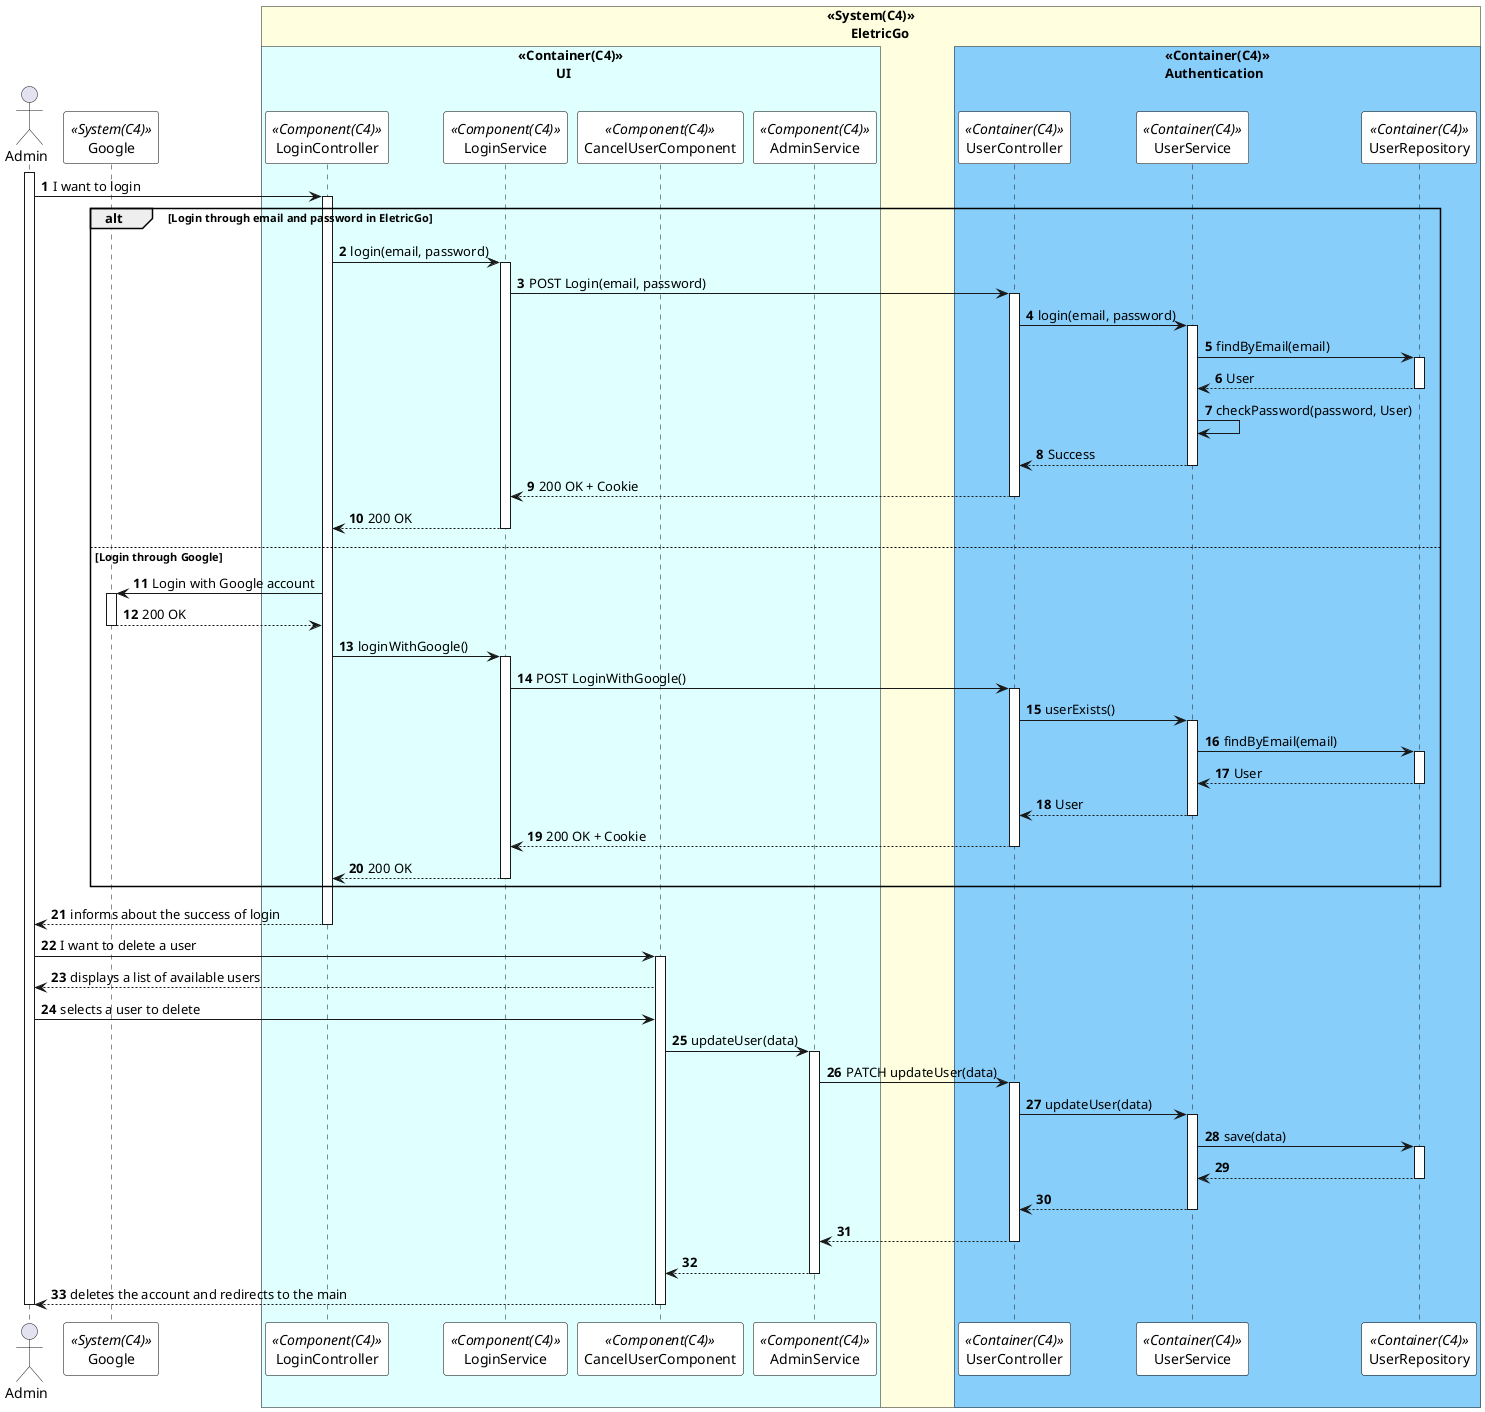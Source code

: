 @startuml deleteUserAdminSD
autonumber

!pragma teoz true
skinparam sequence {
ParticipantBorderColor black
ParticipantBackgroundColor white
}

actor "Admin" as admin

participant Google as Google <<System(C4)>>

box "<<System(C4)>>\n       EletricGo" #LightYellow

    box "<<Container(C4)>>\n           UI" #LightCyan
        
        participant LoginController as loginController <<Component(C4)>>
        participant LoginService as loginService <<Component(C4)>>
    
        participant CancelUserComponent as cancelUserComponent <<Component(C4)>>
        participant AdminService as adminService <<Component(C4)>>
        
    end box

    box "<<Container(C4)>>\nAuthentication" #LightSkyBlue

        participant UserController as userController <<Container(C4)>> 
        participant UserService as userService <<Container(C4)>> 
        participant UserRepository as userRepository <<Container(C4)>> 

    end box


end box

activate admin
admin->loginController: I want to login

activate loginController

alt Login through email and password in EletricGo


    loginController -> loginService: login(email, password)
    activate loginService
    loginService -> userController: POST Login(email, password)
    activate userController

    userController -> userService: login(email, password)
    activate userService
    userService -> userRepository: findByEmail(email)
    activate userRepository
    userRepository --> userService: User
    deactivate userRepository
    userService -> userService: checkPassword(password, User)
    userService --> userController: Success
    deactivate userService


    userController --> loginService: 200 OK + Cookie
    deactivate userController

    loginService --> loginController: 200 OK
    deactivate loginService

else Login through Google

    loginController -> Google: Login with Google account
    activate Google
    Google --> loginController: 200 OK
    deactivate
    loginController -> loginService: loginWithGoogle()
    activate loginService
    loginService -> userController: POST LoginWithGoogle()
    activate userController
    userController -> userService: userExists()
    activate userService
    userService -> userRepository: findByEmail(email)
    activate userRepository
    userRepository --> userService: User
    deactivate userRepository
    userService --> userController: User
    deactivate userService
    userController --> loginService: 200 OK + Cookie
    deactivate userController
    loginService --> loginController: 200 OK
    deactivate loginService

end

loginController --> admin: informs about the success of login
deactivate loginController

admin -> cancelUserComponent: I want to delete a user
activate cancelUserComponent

cancelUserComponent --> admin: displays a list of available users

admin -> cancelUserComponent: selects a user to delete

cancelUserComponent -> adminService: updateUser(data)
activate adminService

adminService -> userController: PATCH updateUser(data)
activate userController

userController -> userService: updateUser(data)
activate userService

userService -> userRepository: save(data)
activate userRepository

userRepository --> userService
deactivate userRepository

userService --> userController
deactivate userService

userController --> adminService
deactivate userController

adminService --> cancelUserComponent
deactivate adminService

cancelUserComponent --> admin: deletes the account and redirects to the main
deactivate cancelUserComponent

deactivate admin

@enduml